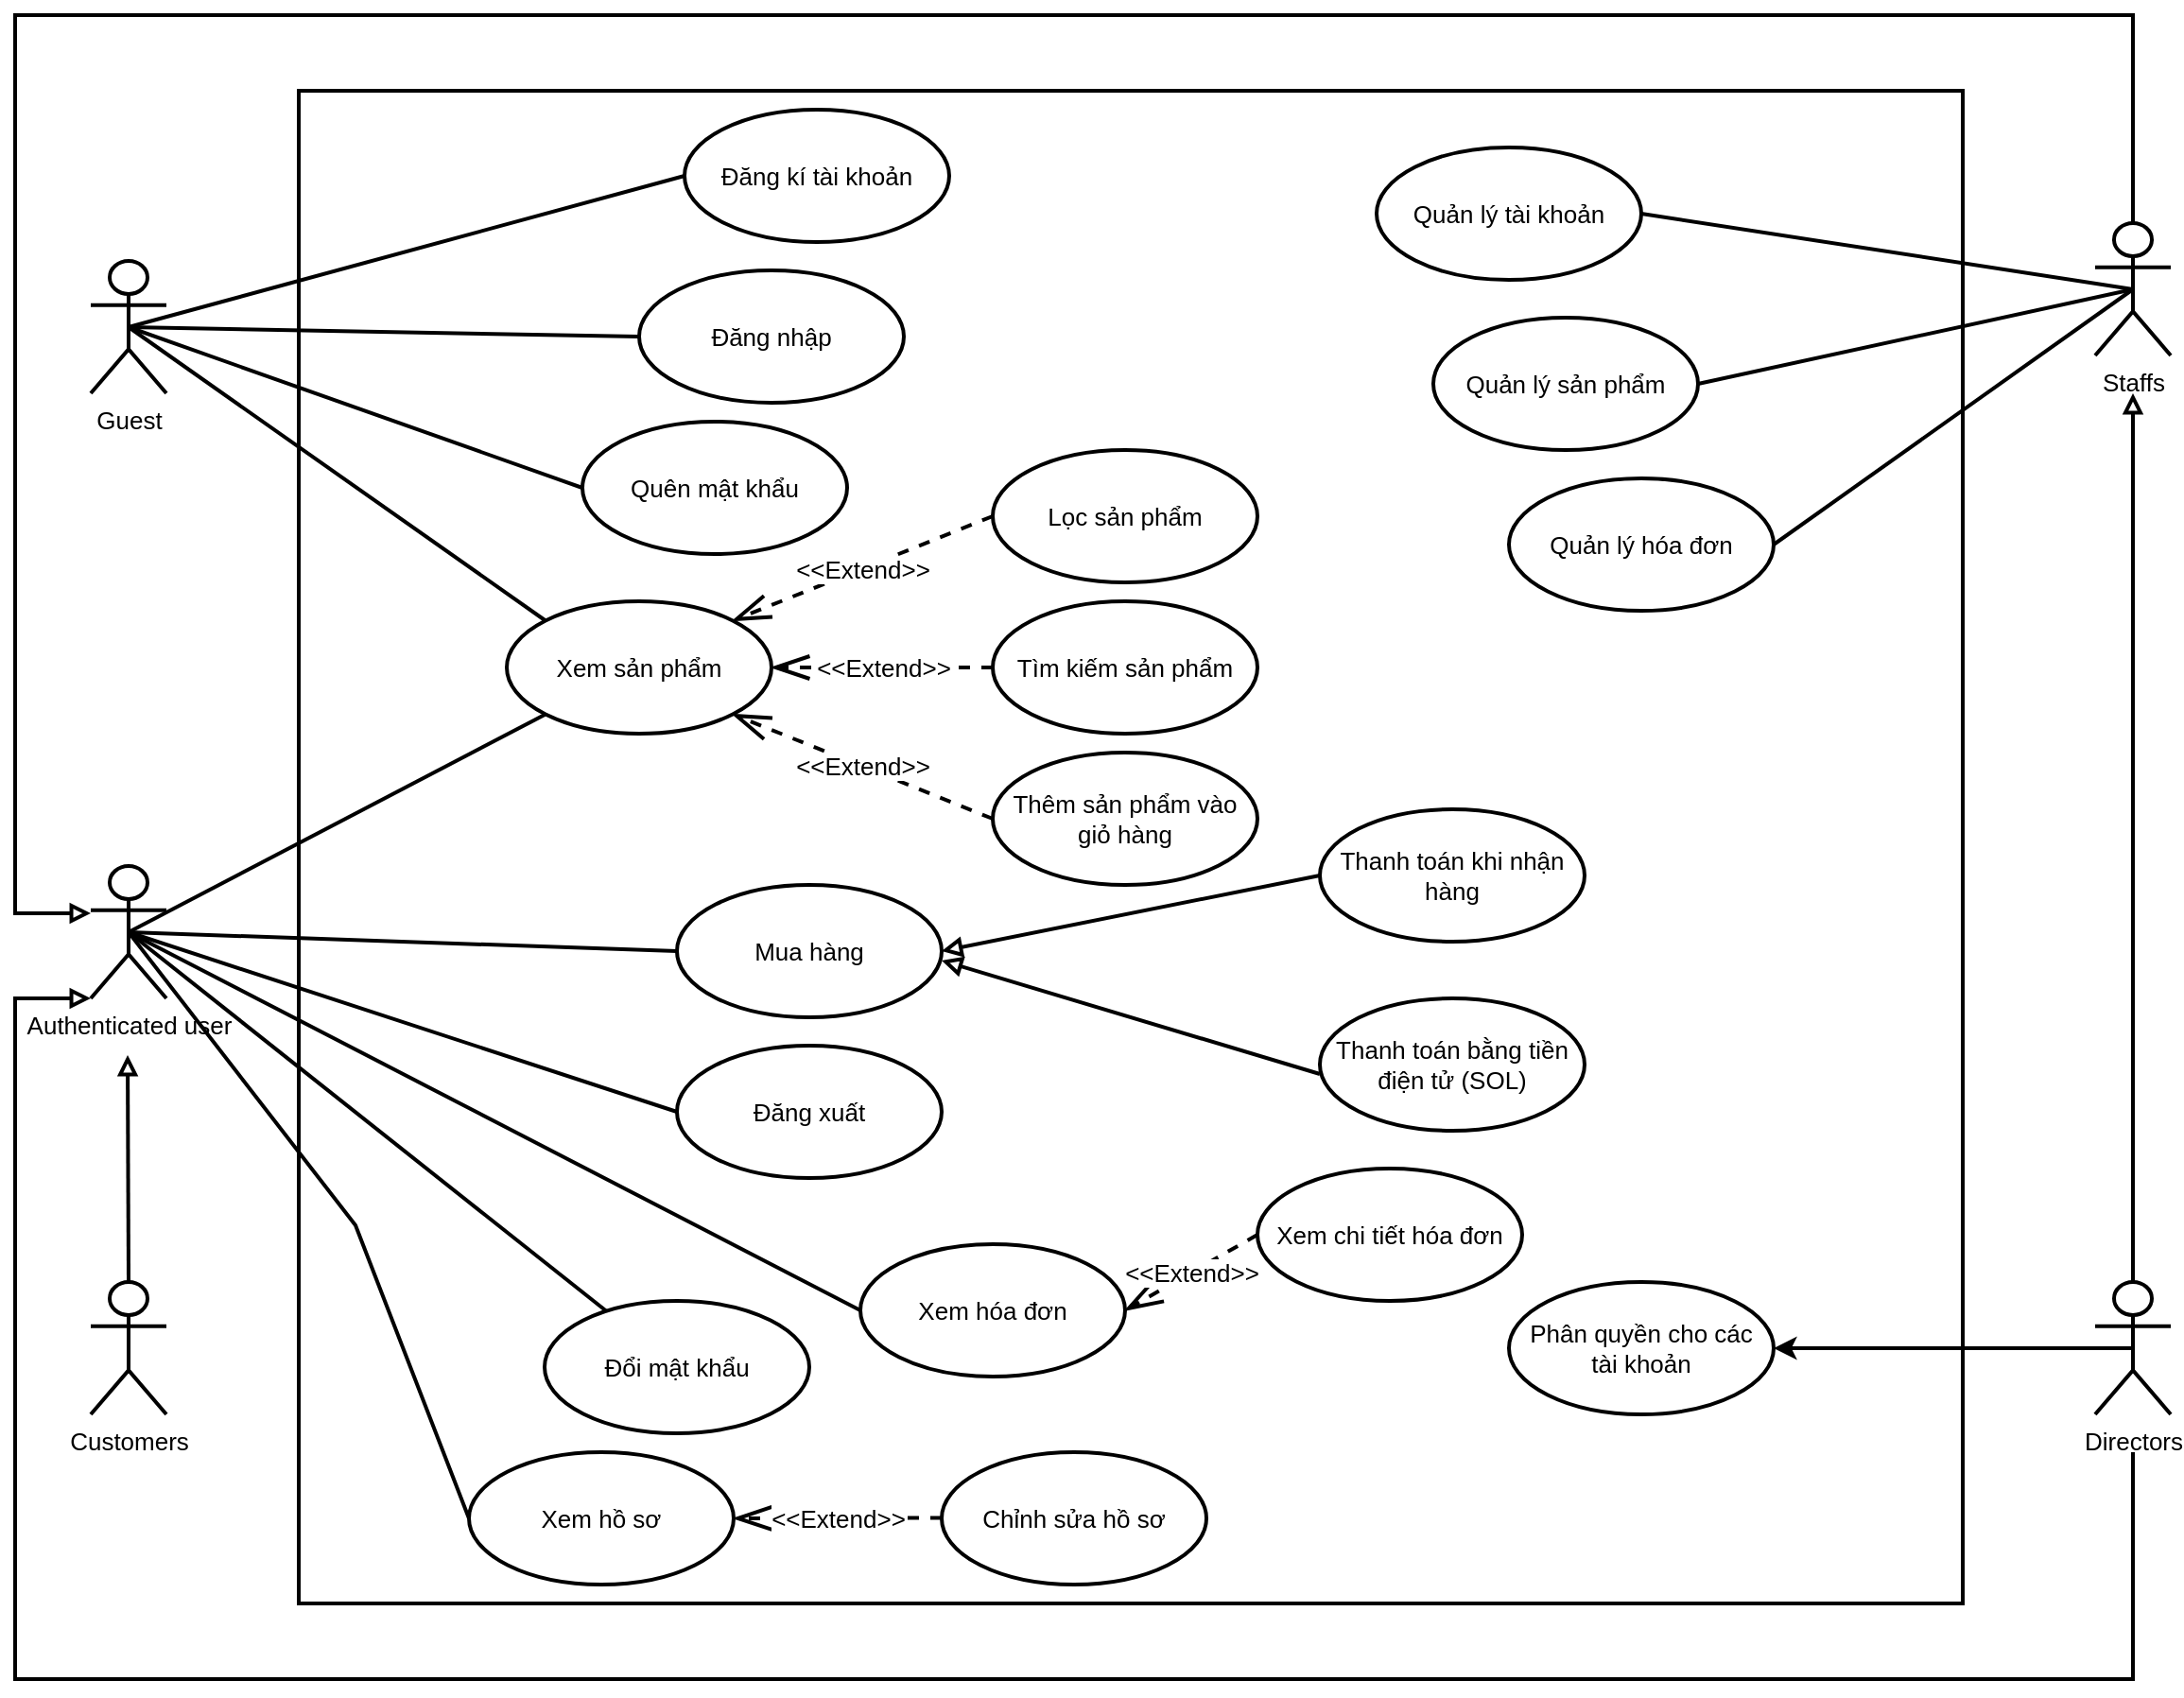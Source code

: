 <mxfile version="21.8.1" type="github">
  <diagram name="Page-1" id="YfsR7Zgo3nUQpetI9PHN">
    <mxGraphModel dx="1909" dy="971" grid="1" gridSize="10" guides="1" tooltips="1" connect="1" arrows="1" fold="1" page="1" pageScale="1" pageWidth="827" pageHeight="1169" math="0" shadow="0">
      <root>
        <mxCell id="0" />
        <mxCell id="1" parent="0" />
        <mxCell id="Gfg8wPS1vNykstyQzqWJ-1" value="" style="rounded=0;whiteSpace=wrap;html=1;strokeWidth=2;fontSize=13;" vertex="1" parent="1">
          <mxGeometry x="390" y="80" width="880" height="800" as="geometry" />
        </mxCell>
        <mxCell id="Gfg8wPS1vNykstyQzqWJ-2" style="rounded=0;orthogonalLoop=1;jettySize=auto;html=1;exitX=0.5;exitY=0.5;exitDx=0;exitDy=0;exitPerimeter=0;entryX=0;entryY=0.5;entryDx=0;entryDy=0;endArrow=none;endFill=0;strokeWidth=2;fontSize=13;" edge="1" parent="1" source="Gfg8wPS1vNykstyQzqWJ-6" target="Gfg8wPS1vNykstyQzqWJ-17">
          <mxGeometry relative="1" as="geometry" />
        </mxCell>
        <mxCell id="Gfg8wPS1vNykstyQzqWJ-3" style="rounded=0;orthogonalLoop=1;jettySize=auto;html=1;exitX=0.5;exitY=0.5;exitDx=0;exitDy=0;exitPerimeter=0;entryX=0;entryY=0.5;entryDx=0;entryDy=0;endArrow=none;endFill=0;strokeWidth=2;fontSize=13;" edge="1" parent="1" source="Gfg8wPS1vNykstyQzqWJ-6" target="Gfg8wPS1vNykstyQzqWJ-18">
          <mxGeometry relative="1" as="geometry" />
        </mxCell>
        <mxCell id="Gfg8wPS1vNykstyQzqWJ-4" style="rounded=0;orthogonalLoop=1;jettySize=auto;html=1;exitX=0.5;exitY=0.5;exitDx=0;exitDy=0;exitPerimeter=0;entryX=0;entryY=0;entryDx=0;entryDy=0;endArrow=none;endFill=0;strokeWidth=2;fontSize=13;" edge="1" parent="1" source="Gfg8wPS1vNykstyQzqWJ-6" target="Gfg8wPS1vNykstyQzqWJ-19">
          <mxGeometry relative="1" as="geometry" />
        </mxCell>
        <mxCell id="Gfg8wPS1vNykstyQzqWJ-5" style="rounded=0;orthogonalLoop=1;jettySize=auto;html=1;exitX=0.5;exitY=0.5;exitDx=0;exitDy=0;exitPerimeter=0;entryX=0;entryY=0.5;entryDx=0;entryDy=0;endArrow=none;endFill=0;strokeWidth=2;fontSize=13;" edge="1" parent="1" source="Gfg8wPS1vNykstyQzqWJ-6" target="Gfg8wPS1vNykstyQzqWJ-21">
          <mxGeometry relative="1" as="geometry" />
        </mxCell>
        <mxCell id="Gfg8wPS1vNykstyQzqWJ-6" value="Guest" style="shape=umlActor;verticalLabelPosition=bottom;verticalAlign=top;html=1;outlineConnect=0;strokeWidth=2;fontSize=13;" vertex="1" parent="1">
          <mxGeometry x="280" y="170" width="40" height="70" as="geometry" />
        </mxCell>
        <mxCell id="Gfg8wPS1vNykstyQzqWJ-7" style="rounded=0;orthogonalLoop=1;jettySize=auto;html=1;exitX=0.5;exitY=0.5;exitDx=0;exitDy=0;exitPerimeter=0;endArrow=none;endFill=0;strokeWidth=2;fontSize=13;" edge="1" parent="1" source="Gfg8wPS1vNykstyQzqWJ-14" target="Gfg8wPS1vNykstyQzqWJ-22">
          <mxGeometry relative="1" as="geometry" />
        </mxCell>
        <mxCell id="Gfg8wPS1vNykstyQzqWJ-8" style="rounded=0;orthogonalLoop=1;jettySize=auto;html=1;exitX=0.5;exitY=0.5;exitDx=0;exitDy=0;exitPerimeter=0;entryX=0;entryY=0.5;entryDx=0;entryDy=0;endArrow=none;endFill=0;strokeWidth=2;fontSize=13;" edge="1" parent="1" source="Gfg8wPS1vNykstyQzqWJ-14" target="Gfg8wPS1vNykstyQzqWJ-25">
          <mxGeometry relative="1" as="geometry" />
        </mxCell>
        <mxCell id="Gfg8wPS1vNykstyQzqWJ-9" style="rounded=0;orthogonalLoop=1;jettySize=auto;html=1;exitX=0.5;exitY=0.5;exitDx=0;exitDy=0;exitPerimeter=0;entryX=0;entryY=0.5;entryDx=0;entryDy=0;endArrow=none;endFill=0;strokeWidth=2;fontSize=13;" edge="1" parent="1" source="Gfg8wPS1vNykstyQzqWJ-14" target="Gfg8wPS1vNykstyQzqWJ-23">
          <mxGeometry relative="1" as="geometry">
            <Array as="points">
              <mxPoint x="420" y="680" />
            </Array>
          </mxGeometry>
        </mxCell>
        <mxCell id="Gfg8wPS1vNykstyQzqWJ-10" style="rounded=0;orthogonalLoop=1;jettySize=auto;html=1;exitX=0.5;exitY=0.5;exitDx=0;exitDy=0;exitPerimeter=0;entryX=0;entryY=0.5;entryDx=0;entryDy=0;endArrow=none;endFill=0;strokeWidth=2;fontSize=13;" edge="1" parent="1" source="Gfg8wPS1vNykstyQzqWJ-14" target="Gfg8wPS1vNykstyQzqWJ-24">
          <mxGeometry relative="1" as="geometry" />
        </mxCell>
        <mxCell id="Gfg8wPS1vNykstyQzqWJ-11" style="rounded=0;orthogonalLoop=1;jettySize=auto;html=1;exitX=0.5;exitY=0.5;exitDx=0;exitDy=0;exitPerimeter=0;endArrow=none;endFill=0;entryX=0;entryY=1;entryDx=0;entryDy=0;strokeWidth=2;fontSize=13;" edge="1" parent="1" source="Gfg8wPS1vNykstyQzqWJ-14" target="Gfg8wPS1vNykstyQzqWJ-19">
          <mxGeometry relative="1" as="geometry" />
        </mxCell>
        <mxCell id="Gfg8wPS1vNykstyQzqWJ-12" style="edgeStyle=none;rounded=0;orthogonalLoop=1;jettySize=auto;html=1;exitX=0.5;exitY=0.5;exitDx=0;exitDy=0;exitPerimeter=0;entryX=0;entryY=0.5;entryDx=0;entryDy=0;endArrow=none;endFill=0;strokeWidth=2;fontSize=13;" edge="1" parent="1" source="Gfg8wPS1vNykstyQzqWJ-14" target="Gfg8wPS1vNykstyQzqWJ-38">
          <mxGeometry relative="1" as="geometry" />
        </mxCell>
        <mxCell id="Gfg8wPS1vNykstyQzqWJ-14" value="Authenticated user" style="shape=umlActor;verticalLabelPosition=bottom;verticalAlign=top;html=1;outlineConnect=0;strokeWidth=2;fontSize=13;" vertex="1" parent="1">
          <mxGeometry x="280" y="490" width="40" height="70" as="geometry" />
        </mxCell>
        <mxCell id="Gfg8wPS1vNykstyQzqWJ-15" style="edgeStyle=orthogonalEdgeStyle;rounded=0;orthogonalLoop=1;jettySize=auto;html=1;exitX=0.5;exitY=0;exitDx=0;exitDy=0;exitPerimeter=0;endArrow=block;endFill=0;strokeWidth=2;fontSize=13;" edge="1" parent="1" source="Gfg8wPS1vNykstyQzqWJ-16">
          <mxGeometry relative="1" as="geometry">
            <mxPoint x="299.5" y="590" as="targetPoint" />
          </mxGeometry>
        </mxCell>
        <mxCell id="Gfg8wPS1vNykstyQzqWJ-16" value="Customers" style="shape=umlActor;verticalLabelPosition=bottom;verticalAlign=top;html=1;outlineConnect=0;strokeWidth=2;fontSize=13;" vertex="1" parent="1">
          <mxGeometry x="280" y="710" width="40" height="70" as="geometry" />
        </mxCell>
        <mxCell id="Gfg8wPS1vNykstyQzqWJ-17" value="Đăng nhập" style="ellipse;whiteSpace=wrap;html=1;strokeWidth=2;fontSize=13;" vertex="1" parent="1">
          <mxGeometry x="570" y="175" width="140" height="70" as="geometry" />
        </mxCell>
        <mxCell id="Gfg8wPS1vNykstyQzqWJ-18" value="Đăng kí tài khoản" style="ellipse;whiteSpace=wrap;html=1;strokeWidth=2;fontSize=13;" vertex="1" parent="1">
          <mxGeometry x="594" y="90" width="140" height="70" as="geometry" />
        </mxCell>
        <mxCell id="Gfg8wPS1vNykstyQzqWJ-19" value="Xem sản phẩm" style="ellipse;whiteSpace=wrap;html=1;strokeWidth=2;fontSize=13;" vertex="1" parent="1">
          <mxGeometry x="500" y="350" width="140" height="70" as="geometry" />
        </mxCell>
        <mxCell id="Gfg8wPS1vNykstyQzqWJ-20" value="Thêm sản phẩm vào &lt;br style=&quot;font-size: 13px;&quot;&gt;giỏ hàng" style="ellipse;whiteSpace=wrap;html=1;strokeWidth=2;fontSize=13;" vertex="1" parent="1">
          <mxGeometry x="757" y="430" width="140" height="70" as="geometry" />
        </mxCell>
        <mxCell id="Gfg8wPS1vNykstyQzqWJ-21" value="Quên mật khẩu" style="ellipse;whiteSpace=wrap;html=1;strokeWidth=2;fontSize=13;" vertex="1" parent="1">
          <mxGeometry x="540" y="255" width="140" height="70" as="geometry" />
        </mxCell>
        <mxCell id="Gfg8wPS1vNykstyQzqWJ-22" value="Đổi mật khẩu" style="ellipse;whiteSpace=wrap;html=1;strokeWidth=2;fontSize=13;" vertex="1" parent="1">
          <mxGeometry x="520" y="720" width="140" height="70" as="geometry" />
        </mxCell>
        <mxCell id="Gfg8wPS1vNykstyQzqWJ-23" value="Xem hồ sơ" style="ellipse;whiteSpace=wrap;html=1;strokeWidth=2;fontSize=13;" vertex="1" parent="1">
          <mxGeometry x="480" y="800" width="140" height="70" as="geometry" />
        </mxCell>
        <mxCell id="Gfg8wPS1vNykstyQzqWJ-24" value="Mua hàng" style="ellipse;whiteSpace=wrap;html=1;strokeWidth=2;fontSize=13;" vertex="1" parent="1">
          <mxGeometry x="590" y="500" width="140" height="70" as="geometry" />
        </mxCell>
        <mxCell id="Gfg8wPS1vNykstyQzqWJ-25" value="Đăng xuất" style="ellipse;whiteSpace=wrap;html=1;strokeWidth=2;fontSize=13;" vertex="1" parent="1">
          <mxGeometry x="590" y="585" width="140" height="70" as="geometry" />
        </mxCell>
        <mxCell id="Gfg8wPS1vNykstyQzqWJ-27" style="edgeStyle=none;rounded=0;orthogonalLoop=1;jettySize=auto;html=1;exitX=0.5;exitY=0.5;exitDx=0;exitDy=0;exitPerimeter=0;entryX=1;entryY=0.5;entryDx=0;entryDy=0;strokeWidth=2;fontSize=13;endArrow=none;endFill=0;" edge="1" parent="1" source="Gfg8wPS1vNykstyQzqWJ-31" target="Gfg8wPS1vNykstyQzqWJ-46">
          <mxGeometry relative="1" as="geometry" />
        </mxCell>
        <mxCell id="Gfg8wPS1vNykstyQzqWJ-29" style="edgeStyle=none;rounded=0;orthogonalLoop=1;jettySize=auto;html=1;exitX=0.5;exitY=0.5;exitDx=0;exitDy=0;exitPerimeter=0;entryX=1;entryY=0.5;entryDx=0;entryDy=0;strokeWidth=2;fontSize=13;endArrow=none;endFill=0;" edge="1" parent="1" source="Gfg8wPS1vNykstyQzqWJ-31" target="Gfg8wPS1vNykstyQzqWJ-47">
          <mxGeometry relative="1" as="geometry" />
        </mxCell>
        <mxCell id="Gfg8wPS1vNykstyQzqWJ-30" style="edgeStyle=none;rounded=0;orthogonalLoop=1;jettySize=auto;html=1;exitX=0.5;exitY=0.5;exitDx=0;exitDy=0;exitPerimeter=0;entryX=1;entryY=0.5;entryDx=0;entryDy=0;strokeWidth=2;fontSize=13;endArrow=none;endFill=0;" edge="1" parent="1" source="Gfg8wPS1vNykstyQzqWJ-31" target="Gfg8wPS1vNykstyQzqWJ-48">
          <mxGeometry relative="1" as="geometry" />
        </mxCell>
        <mxCell id="Gfg8wPS1vNykstyQzqWJ-31" value="Staffs" style="shape=umlActor;verticalLabelPosition=bottom;verticalAlign=top;html=1;outlineConnect=0;strokeWidth=2;fontSize=13;" vertex="1" parent="1">
          <mxGeometry x="1340" y="150" width="40" height="70" as="geometry" />
        </mxCell>
        <mxCell id="Gfg8wPS1vNykstyQzqWJ-32" style="edgeStyle=none;rounded=0;orthogonalLoop=1;jettySize=auto;html=1;exitX=0.5;exitY=0.5;exitDx=0;exitDy=0;exitPerimeter=0;entryX=1;entryY=0.5;entryDx=0;entryDy=0;strokeWidth=2;fontSize=13;" edge="1" parent="1" source="Gfg8wPS1vNykstyQzqWJ-34" target="Gfg8wPS1vNykstyQzqWJ-50">
          <mxGeometry relative="1" as="geometry" />
        </mxCell>
        <mxCell id="Gfg8wPS1vNykstyQzqWJ-33" style="edgeStyle=none;rounded=0;orthogonalLoop=1;jettySize=auto;html=1;exitX=0.5;exitY=0;exitDx=0;exitDy=0;exitPerimeter=0;endArrow=block;endFill=0;strokeWidth=2;fontSize=13;" edge="1" parent="1" source="Gfg8wPS1vNykstyQzqWJ-34">
          <mxGeometry relative="1" as="geometry">
            <mxPoint x="1360" y="240" as="targetPoint" />
          </mxGeometry>
        </mxCell>
        <mxCell id="Gfg8wPS1vNykstyQzqWJ-34" value="Directors" style="shape=umlActor;verticalLabelPosition=bottom;verticalAlign=top;html=1;outlineConnect=0;strokeWidth=2;fontSize=13;" vertex="1" parent="1">
          <mxGeometry x="1340" y="710" width="40" height="70" as="geometry" />
        </mxCell>
        <mxCell id="Gfg8wPS1vNykstyQzqWJ-35" style="edgeStyle=orthogonalEdgeStyle;rounded=0;orthogonalLoop=1;jettySize=auto;html=1;entryX=0;entryY=0.333;entryDx=0;entryDy=0;entryPerimeter=0;endArrow=block;endFill=0;strokeWidth=2;fontSize=13;" edge="1" parent="1">
          <mxGeometry relative="1" as="geometry">
            <mxPoint x="1360" y="150" as="sourcePoint" />
            <mxPoint x="280" y="515.003" as="targetPoint" />
            <Array as="points">
              <mxPoint x="1360" y="40" />
              <mxPoint x="240" y="40" />
              <mxPoint x="240" y="515" />
            </Array>
          </mxGeometry>
        </mxCell>
        <mxCell id="Gfg8wPS1vNykstyQzqWJ-36" value="&amp;lt;&amp;lt;Extend&amp;gt;&amp;gt;" style="endArrow=openThin;endSize=16;endFill=0;html=1;rounded=0;exitX=0;exitY=0.5;exitDx=0;exitDy=0;entryX=1;entryY=1;entryDx=0;entryDy=0;dashed=1;strokeWidth=2;fontSize=13;" edge="1" parent="1" source="Gfg8wPS1vNykstyQzqWJ-20" target="Gfg8wPS1vNykstyQzqWJ-19">
          <mxGeometry width="160" relative="1" as="geometry">
            <mxPoint x="720" y="413.67" as="sourcePoint" />
            <mxPoint x="880" y="413.67" as="targetPoint" />
          </mxGeometry>
        </mxCell>
        <mxCell id="Gfg8wPS1vNykstyQzqWJ-37" style="edgeStyle=orthogonalEdgeStyle;rounded=0;orthogonalLoop=1;jettySize=auto;html=1;entryX=0.5;entryY=0.5;entryDx=0;entryDy=0;entryPerimeter=0;endArrow=block;endFill=0;strokeWidth=2;fontSize=13;" edge="1" parent="1">
          <mxGeometry relative="1" as="geometry">
            <mxPoint x="1360" y="800" as="sourcePoint" />
            <mxPoint x="280" y="560" as="targetPoint" />
            <Array as="points">
              <mxPoint x="1360" y="920" />
              <mxPoint x="240" y="920" />
              <mxPoint x="240" y="560" />
            </Array>
          </mxGeometry>
        </mxCell>
        <mxCell id="Gfg8wPS1vNykstyQzqWJ-38" value="Xem hóa đơn" style="ellipse;whiteSpace=wrap;html=1;strokeWidth=2;fontSize=13;" vertex="1" parent="1">
          <mxGeometry x="687" y="690" width="140" height="70" as="geometry" />
        </mxCell>
        <mxCell id="Gfg8wPS1vNykstyQzqWJ-39" value="Xem chi tiết hóa đơn" style="ellipse;whiteSpace=wrap;html=1;strokeWidth=2;fontSize=13;" vertex="1" parent="1">
          <mxGeometry x="897" y="650" width="140" height="70" as="geometry" />
        </mxCell>
        <mxCell id="Gfg8wPS1vNykstyQzqWJ-40" value="&amp;lt;&amp;lt;Extend&amp;gt;&amp;gt;" style="endArrow=openThin;endSize=16;endFill=0;html=1;rounded=0;exitX=0;exitY=0.5;exitDx=0;exitDy=0;entryX=1;entryY=0.5;entryDx=0;entryDy=0;dashed=1;strokeWidth=2;fontSize=13;" edge="1" parent="1" source="Gfg8wPS1vNykstyQzqWJ-39" target="Gfg8wPS1vNykstyQzqWJ-38">
          <mxGeometry width="160" relative="1" as="geometry">
            <mxPoint x="960" y="684.58" as="sourcePoint" />
            <mxPoint x="850" y="684.58" as="targetPoint" />
          </mxGeometry>
        </mxCell>
        <mxCell id="Gfg8wPS1vNykstyQzqWJ-41" value="Tìm kiếm sản phẩm" style="ellipse;whiteSpace=wrap;html=1;strokeWidth=2;fontSize=13;" vertex="1" parent="1">
          <mxGeometry x="757" y="350" width="140" height="70" as="geometry" />
        </mxCell>
        <mxCell id="Gfg8wPS1vNykstyQzqWJ-42" value="Lọc sản phẩm" style="ellipse;whiteSpace=wrap;html=1;strokeWidth=2;fontSize=13;" vertex="1" parent="1">
          <mxGeometry x="757" y="270" width="140" height="70" as="geometry" />
        </mxCell>
        <mxCell id="Gfg8wPS1vNykstyQzqWJ-43" value="&amp;lt;&amp;lt;Extend&amp;gt;&amp;gt;" style="endArrow=openThin;endSize=16;endFill=0;html=1;rounded=0;exitX=0;exitY=0.5;exitDx=0;exitDy=0;entryX=1;entryY=0.5;entryDx=0;entryDy=0;dashed=1;strokeWidth=2;fontSize=13;" edge="1" parent="1" source="Gfg8wPS1vNykstyQzqWJ-41" target="Gfg8wPS1vNykstyQzqWJ-19">
          <mxGeometry width="160" relative="1" as="geometry">
            <mxPoint x="790" y="480" as="sourcePoint" />
            <mxPoint x="690" y="430" as="targetPoint" />
          </mxGeometry>
        </mxCell>
        <mxCell id="Gfg8wPS1vNykstyQzqWJ-44" value="&amp;lt;&amp;lt;Extend&amp;gt;&amp;gt;" style="endArrow=openThin;endSize=16;endFill=0;html=1;rounded=0;exitX=0;exitY=0.5;exitDx=0;exitDy=0;entryX=1;entryY=0;entryDx=0;entryDy=0;dashed=1;strokeWidth=2;fontSize=13;" edge="1" parent="1" source="Gfg8wPS1vNykstyQzqWJ-42" target="Gfg8wPS1vNykstyQzqWJ-19">
          <mxGeometry width="160" relative="1" as="geometry">
            <mxPoint x="790" y="400" as="sourcePoint" />
            <mxPoint x="690" y="430" as="targetPoint" />
          </mxGeometry>
        </mxCell>
        <mxCell id="Gfg8wPS1vNykstyQzqWJ-46" value="Quản lý tài khoản" style="ellipse;whiteSpace=wrap;html=1;strokeWidth=2;fontSize=13;" vertex="1" parent="1">
          <mxGeometry x="960" y="110" width="140" height="70" as="geometry" />
        </mxCell>
        <mxCell id="Gfg8wPS1vNykstyQzqWJ-47" value="Quản lý sản phẩm" style="ellipse;whiteSpace=wrap;html=1;strokeWidth=2;fontSize=13;" vertex="1" parent="1">
          <mxGeometry x="990" y="200" width="140" height="70" as="geometry" />
        </mxCell>
        <mxCell id="Gfg8wPS1vNykstyQzqWJ-48" value="Quản lý hóa đơn" style="ellipse;whiteSpace=wrap;html=1;strokeWidth=2;fontSize=13;" vertex="1" parent="1">
          <mxGeometry x="1030" y="285" width="140" height="70" as="geometry" />
        </mxCell>
        <mxCell id="Gfg8wPS1vNykstyQzqWJ-50" value="Phân quyền cho các&lt;br&gt;tài khoản" style="ellipse;whiteSpace=wrap;html=1;strokeWidth=2;fontSize=13;" vertex="1" parent="1">
          <mxGeometry x="1030" y="710" width="140" height="70" as="geometry" />
        </mxCell>
        <mxCell id="Gfg8wPS1vNykstyQzqWJ-52" value="" style="group;fontSize=13;" vertex="1" connectable="0" parent="1">
          <mxGeometry x="730" y="800" width="140" height="70" as="geometry" />
        </mxCell>
        <mxCell id="Gfg8wPS1vNykstyQzqWJ-53" value="Chỉnh sửa hồ sơ" style="ellipse;whiteSpace=wrap;html=1;strokeWidth=2;fontSize=13;" vertex="1" parent="Gfg8wPS1vNykstyQzqWJ-52">
          <mxGeometry width="140" height="70" as="geometry" />
        </mxCell>
        <mxCell id="Gfg8wPS1vNykstyQzqWJ-54" value="&amp;lt;&amp;lt;Extend&amp;gt;&amp;gt;" style="endArrow=openThin;endSize=16;endFill=0;html=1;rounded=0;entryX=1;entryY=0.5;entryDx=0;entryDy=0;dashed=1;strokeWidth=2;fontSize=13;" edge="1" parent="Gfg8wPS1vNykstyQzqWJ-52" target="Gfg8wPS1vNykstyQzqWJ-23">
          <mxGeometry width="160" relative="1" as="geometry">
            <mxPoint y="34.71" as="sourcePoint" />
            <mxPoint x="-106" y="34.29" as="targetPoint" />
          </mxGeometry>
        </mxCell>
        <mxCell id="Gfg8wPS1vNykstyQzqWJ-60" style="rounded=0;orthogonalLoop=1;jettySize=auto;html=1;exitX=0;exitY=0.5;exitDx=0;exitDy=0;entryX=1;entryY=0.5;entryDx=0;entryDy=0;endArrow=block;endFill=0;strokeWidth=2;" edge="1" parent="1">
          <mxGeometry relative="1" as="geometry">
            <mxPoint x="930" y="600" as="sourcePoint" />
            <mxPoint x="730" y="540" as="targetPoint" />
          </mxGeometry>
        </mxCell>
        <mxCell id="Gfg8wPS1vNykstyQzqWJ-55" value="Thanh toán bằng tiền điện tử (SOL)" style="ellipse;whiteSpace=wrap;html=1;strokeWidth=2;fontSize=13;" vertex="1" parent="1">
          <mxGeometry x="930" y="560" width="140" height="70" as="geometry" />
        </mxCell>
        <mxCell id="Gfg8wPS1vNykstyQzqWJ-59" style="rounded=0;orthogonalLoop=1;jettySize=auto;html=1;exitX=0;exitY=0.5;exitDx=0;exitDy=0;entryX=1;entryY=0.5;entryDx=0;entryDy=0;endArrow=block;endFill=0;strokeWidth=2;" edge="1" parent="1" source="Gfg8wPS1vNykstyQzqWJ-56" target="Gfg8wPS1vNykstyQzqWJ-24">
          <mxGeometry relative="1" as="geometry" />
        </mxCell>
        <mxCell id="Gfg8wPS1vNykstyQzqWJ-56" value="Thanh toán khi nhận hàng" style="ellipse;whiteSpace=wrap;html=1;strokeWidth=2;fontSize=13;" vertex="1" parent="1">
          <mxGeometry x="930" y="460" width="140" height="70" as="geometry" />
        </mxCell>
      </root>
    </mxGraphModel>
  </diagram>
</mxfile>
